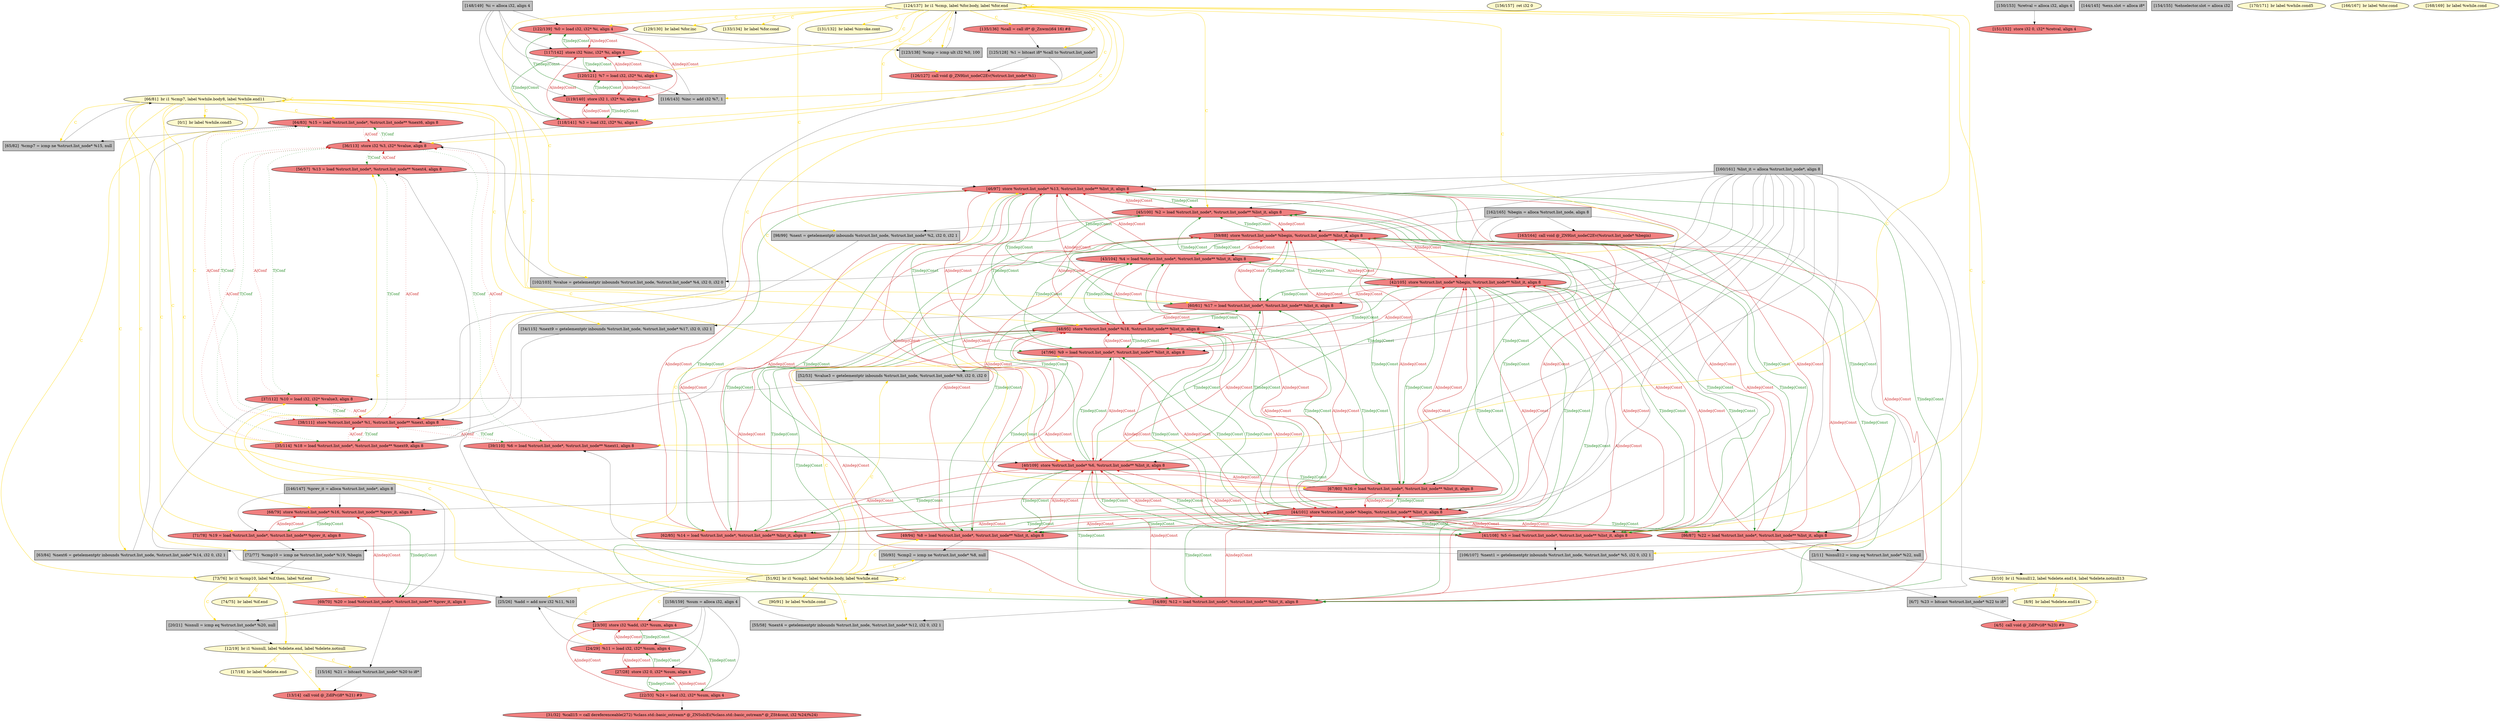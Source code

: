 
digraph G {


node186 [fillcolor=lemonchiffon,label="[66/81]  br i1 %cmp7, label %while.body8, label %while.end11",shape=ellipse,style=filled ]
node185 [fillcolor=lightcoral,label="[24/29]  %11 = load i32, i32* %sum, align 4",shape=ellipse,style=filled ]
node184 [fillcolor=grey,label="[65/82]  %cmp7 = icmp ne %struct.list_node* %15, null",shape=rectangle,style=filled ]
node183 [fillcolor=lightcoral,label="[64/83]  %15 = load %struct.list_node*, %struct.list_node** %next6, align 8",shape=ellipse,style=filled ]
node180 [fillcolor=lemonchiffon,label="[131/132]  br label %invoke.cont",shape=ellipse,style=filled ]
node132 [fillcolor=lightcoral,label="[135/136]  %call = call i8* @_Znwm(i64 16) #8",shape=ellipse,style=filled ]
node160 [fillcolor=lightcoral,label="[45/100]  %2 = load %struct.list_node*, %struct.list_node** %list_it, align 8",shape=ellipse,style=filled ]
node167 [fillcolor=lemonchiffon,label="[73/76]  br i1 %cmp10, label %if.then, label %if.end",shape=ellipse,style=filled ]
node127 [fillcolor=lightcoral,label="[54/89]  %12 = load %struct.list_node*, %struct.list_node** %list_it, align 8",shape=ellipse,style=filled ]
node104 [fillcolor=grey,label="[20/21]  %isnull = icmp eq %struct.list_node* %20, null",shape=rectangle,style=filled ]
node166 [fillcolor=lightcoral,label="[27/28]  store i32 0, i32* %sum, align 4",shape=ellipse,style=filled ]
node136 [fillcolor=lemonchiffon,label="[8/9]  br label %delete.end14",shape=ellipse,style=filled ]
node161 [fillcolor=lightcoral,label="[86/87]  %22 = load %struct.list_node*, %struct.list_node** %list_it, align 8",shape=ellipse,style=filled ]
node125 [fillcolor=lemonchiffon,label="[74/75]  br label %if.end",shape=ellipse,style=filled ]
node124 [fillcolor=grey,label="[125/128]  %1 = bitcast i8* %call to %struct.list_node*",shape=rectangle,style=filled ]
node138 [fillcolor=lemonchiffon,label="[156/157]  ret i32 0",shape=ellipse,style=filled ]
node120 [fillcolor=grey,label="[102/103]  %value = getelementptr inbounds %struct.list_node, %struct.list_node* %4, i32 0, i32 0",shape=rectangle,style=filled ]
node119 [fillcolor=grey,label="[15/16]  %21 = bitcast %struct.list_node* %20 to i8*",shape=rectangle,style=filled ]
node177 [fillcolor=lightcoral,label="[46/97]  store %struct.list_node* %13, %struct.list_node** %list_it, align 8",shape=ellipse,style=filled ]
node118 [fillcolor=grey,label="[150/153]  %retval = alloca i32, align 4",shape=rectangle,style=filled ]
node155 [fillcolor=lightcoral,label="[122/139]  %0 = load i32, i32* %i, align 4",shape=ellipse,style=filled ]
node131 [fillcolor=lightcoral,label="[36/113]  store i32 %3, i32* %value, align 8",shape=ellipse,style=filled ]
node182 [fillcolor=lemonchiffon,label="[17/18]  br label %delete.end",shape=ellipse,style=filled ]
node149 [fillcolor=lightcoral,label="[69/70]  %20 = load %struct.list_node*, %struct.list_node** %prev_it, align 8",shape=ellipse,style=filled ]
node105 [fillcolor=lightcoral,label="[22/33]  %24 = load i32, i32* %sum, align 4",shape=ellipse,style=filled ]
node101 [fillcolor=lemonchiffon,label="[0/1]  br label %while.cond5",shape=ellipse,style=filled ]
node117 [fillcolor=grey,label="[148/149]  %i = alloca i32, align 4",shape=rectangle,style=filled ]
node154 [fillcolor=lightcoral,label="[163/164]  call void @_ZN9list_nodeC2Ev(%struct.list_node* %begin)",shape=ellipse,style=filled ]
node135 [fillcolor=grey,label="[106/107]  %next1 = getelementptr inbounds %struct.list_node, %struct.list_node* %5, i32 0, i32 1",shape=rectangle,style=filled ]
node163 [fillcolor=lemonchiffon,label="[90/91]  br label %while.cond",shape=ellipse,style=filled ]
node110 [fillcolor=grey,label="[144/145]  %exn.slot = alloca i8*",shape=rectangle,style=filled ]
node126 [fillcolor=lightcoral,label="[35/114]  %18 = load %struct.list_node*, %struct.list_node** %next9, align 8",shape=ellipse,style=filled ]
node102 [fillcolor=grey,label="[2/11]  %isnull12 = icmp eq %struct.list_node* %22, null",shape=rectangle,style=filled ]
node108 [fillcolor=grey,label="[116/143]  %inc = add i32 %7, 1",shape=rectangle,style=filled ]
node128 [fillcolor=lightcoral,label="[40/109]  store %struct.list_node* %6, %struct.list_node** %list_it, align 8",shape=ellipse,style=filled ]
node107 [fillcolor=grey,label="[72/77]  %cmp10 = icmp ne %struct.list_node* %19, %begin",shape=rectangle,style=filled ]
node130 [fillcolor=grey,label="[98/99]  %next = getelementptr inbounds %struct.list_node, %struct.list_node* %2, i32 0, i32 1",shape=rectangle,style=filled ]
node170 [fillcolor=lightcoral,label="[49/94]  %8 = load %struct.list_node*, %struct.list_node** %list_it, align 8",shape=ellipse,style=filled ]
node111 [fillcolor=lightcoral,label="[117/142]  store i32 %inc, i32* %i, align 4",shape=ellipse,style=filled ]
node121 [fillcolor=grey,label="[154/155]  %ehselector.slot = alloca i32",shape=rectangle,style=filled ]
node173 [fillcolor=grey,label="[55/58]  %next4 = getelementptr inbounds %struct.list_node, %struct.list_node* %12, i32 0, i32 1",shape=rectangle,style=filled ]
node103 [fillcolor=lemonchiffon,label="[12/19]  br i1 %isnull, label %delete.end, label %delete.notnull",shape=ellipse,style=filled ]
node157 [fillcolor=lightcoral,label="[151/152]  store i32 0, i32* %retval, align 4",shape=ellipse,style=filled ]
node181 [fillcolor=lemonchiffon,label="[170/171]  br label %while.cond5",shape=ellipse,style=filled ]
node106 [fillcolor=grey,label="[34/115]  %next9 = getelementptr inbounds %struct.list_node, %struct.list_node* %17, i32 0, i32 1",shape=rectangle,style=filled ]
node179 [fillcolor=lightcoral,label="[68/79]  store %struct.list_node* %16, %struct.list_node** %prev_it, align 8",shape=ellipse,style=filled ]
node134 [fillcolor=lemonchiffon,label="[3/10]  br i1 %isnull12, label %delete.end14, label %delete.notnull13",shape=ellipse,style=filled ]
node113 [fillcolor=lightcoral,label="[44/101]  store %struct.list_node* %begin, %struct.list_node** %list_it, align 8",shape=ellipse,style=filled ]
node165 [fillcolor=lemonchiffon,label="[124/137]  br i1 %cmp, label %for.body, label %for.end",shape=ellipse,style=filled ]
node123 [fillcolor=grey,label="[52/53]  %value3 = getelementptr inbounds %struct.list_node, %struct.list_node* %9, i32 0, i32 0",shape=rectangle,style=filled ]
node153 [fillcolor=lightcoral,label="[41/108]  %5 = load %struct.list_node*, %struct.list_node** %list_it, align 8",shape=ellipse,style=filled ]
node115 [fillcolor=lightcoral,label="[118/141]  %3 = load i32, i32* %i, align 4",shape=ellipse,style=filled ]
node133 [fillcolor=lightcoral,label="[126/127]  call void @_ZN9list_nodeC2Ev(%struct.list_node* %1)",shape=ellipse,style=filled ]
node158 [fillcolor=lemonchiffon,label="[166/167]  br label %for.cond",shape=ellipse,style=filled ]
node112 [fillcolor=grey,label="[146/147]  %prev_it = alloca %struct.list_node*, align 8",shape=rectangle,style=filled ]
node168 [fillcolor=lightcoral,label="[62/85]  %14 = load %struct.list_node*, %struct.list_node** %list_it, align 8",shape=ellipse,style=filled ]
node114 [fillcolor=lightcoral,label="[120/121]  %7 = load i32, i32* %i, align 4",shape=ellipse,style=filled ]
node137 [fillcolor=lightcoral,label="[38/111]  store %struct.list_node* %1, %struct.list_node** %next, align 8",shape=ellipse,style=filled ]
node140 [fillcolor=lightcoral,label="[67/80]  %16 = load %struct.list_node*, %struct.list_node** %list_it, align 8",shape=ellipse,style=filled ]
node141 [fillcolor=lightcoral,label="[4/5]  call void @_ZdlPv(i8* %23) #9",shape=ellipse,style=filled ]
node139 [fillcolor=grey,label="[6/7]  %23 = bitcast %struct.list_node* %22 to i8*",shape=rectangle,style=filled ]
node142 [fillcolor=lightcoral,label="[39/110]  %6 = load %struct.list_node*, %struct.list_node** %next1, align 8",shape=ellipse,style=filled ]
node162 [fillcolor=lemonchiffon,label="[168/169]  br label %while.cond",shape=ellipse,style=filled ]
node143 [fillcolor=lemonchiffon,label="[129/130]  br label %for.inc",shape=ellipse,style=filled ]
node144 [fillcolor=lightcoral,label="[47/96]  %9 = load %struct.list_node*, %struct.list_node** %list_it, align 8",shape=ellipse,style=filled ]
node145 [fillcolor=lemonchiffon,label="[133/134]  br label %for.cond",shape=ellipse,style=filled ]
node129 [fillcolor=lightcoral,label="[48/95]  store %struct.list_node* %18, %struct.list_node** %list_it, align 8",shape=ellipse,style=filled ]
node146 [fillcolor=lemonchiffon,label="[51/92]  br i1 %cmp2, label %while.body, label %while.end",shape=ellipse,style=filled ]
node147 [fillcolor=grey,label="[158/159]  %sum = alloca i32, align 4",shape=rectangle,style=filled ]
node148 [fillcolor=grey,label="[160/161]  %list_it = alloca %struct.list_node*, align 8",shape=rectangle,style=filled ]
node116 [fillcolor=grey,label="[63/84]  %next6 = getelementptr inbounds %struct.list_node, %struct.list_node* %14, i32 0, i32 1",shape=rectangle,style=filled ]
node172 [fillcolor=grey,label="[50/93]  %cmp2 = icmp ne %struct.list_node* %8, null",shape=rectangle,style=filled ]
node150 [fillcolor=lightcoral,label="[13/14]  call void @_ZdlPv(i8* %21) #9",shape=ellipse,style=filled ]
node122 [fillcolor=grey,label="[123/138]  %cmp = icmp ult i32 %0, 100",shape=rectangle,style=filled ]
node109 [fillcolor=lightcoral,label="[71/78]  %19 = load %struct.list_node*, %struct.list_node** %prev_it, align 8",shape=ellipse,style=filled ]
node151 [fillcolor=grey,label="[162/165]  %begin = alloca %struct.list_node, align 8",shape=rectangle,style=filled ]
node156 [fillcolor=lightcoral,label="[23/30]  store i32 %add, i32* %sum, align 4",shape=ellipse,style=filled ]
node178 [fillcolor=lightcoral,label="[42/105]  store %struct.list_node* %begin, %struct.list_node** %list_it, align 8",shape=ellipse,style=filled ]
node152 [fillcolor=lightcoral,label="[59/88]  store %struct.list_node* %begin, %struct.list_node** %list_it, align 8",shape=ellipse,style=filled ]
node159 [fillcolor=lightcoral,label="[119/140]  store i32 1, i32* %i, align 4",shape=ellipse,style=filled ]
node164 [fillcolor=lightcoral,label="[60/61]  %17 = load %struct.list_node*, %struct.list_node** %list_it, align 8",shape=ellipse,style=filled ]
node176 [fillcolor=lightcoral,label="[37/112]  %10 = load i32, i32* %value3, align 8",shape=ellipse,style=filled ]
node174 [fillcolor=grey,label="[25/26]  %add = add nsw i32 %11, %10",shape=rectangle,style=filled ]
node169 [fillcolor=lightcoral,label="[43/104]  %4 = load %struct.list_node*, %struct.list_node** %list_it, align 8",shape=ellipse,style=filled ]
node171 [fillcolor=lightcoral,label="[31/32]  %call15 = call dereferenceable(272) %class.std::basic_ostream* @_ZNSolsEi(%class.std::basic_ostream* @_ZSt4cout, i32 %24)%24)",shape=ellipse,style=filled ]
node175 [fillcolor=lightcoral,label="[56/57]  %13 = load %struct.list_node*, %struct.list_node** %next4, align 8",shape=ellipse,style=filled ]

node114->node159 [style=solid,color=firebrick3,label="A|indep|Const",penwidth=1.0,fontcolor=firebrick3 ]
node111->node115 [style=solid,color=forestgreen,label="T|indep|Const",penwidth=1.0,fontcolor=forestgreen ]
node115->node111 [style=solid,color=firebrick3,label="A|indep|Const",penwidth=1.0,fontcolor=firebrick3 ]
node128->node140 [style=solid,color=forestgreen,label="T|indep|Const",penwidth=1.0,fontcolor=forestgreen ]
node140->node128 [style=solid,color=firebrick3,label="A|indep|Const",penwidth=1.0,fontcolor=firebrick3 ]
node131->node175 [style=dotted,color=forestgreen,label="T|Conf",penwidth=1.0,fontcolor=forestgreen ]
node170->node129 [style=solid,color=firebrick3,label="A|indep|Const",penwidth=1.0,fontcolor=firebrick3 ]
node160->node177 [style=solid,color=firebrick3,label="A|indep|Const",penwidth=1.0,fontcolor=firebrick3 ]
node159->node115 [style=solid,color=forestgreen,label="T|indep|Const",penwidth=1.0,fontcolor=forestgreen ]
node115->node159 [style=solid,color=firebrick3,label="A|indep|Const",penwidth=1.0,fontcolor=firebrick3 ]
node128->node169 [style=solid,color=forestgreen,label="T|indep|Const",penwidth=1.0,fontcolor=forestgreen ]
node170->node177 [style=solid,color=firebrick3,label="A|indep|Const",penwidth=1.0,fontcolor=firebrick3 ]
node169->node129 [style=solid,color=firebrick3,label="A|indep|Const",penwidth=1.0,fontcolor=firebrick3 ]
node161->node139 [style=solid,color=black,label="",penwidth=0.5,fontcolor=black ]
node170->node178 [style=solid,color=firebrick3,label="A|indep|Const",penwidth=1.0,fontcolor=firebrick3 ]
node178->node170 [style=solid,color=forestgreen,label="T|indep|Const",penwidth=1.0,fontcolor=forestgreen ]
node156->node105 [style=solid,color=forestgreen,label="T|indep|Const",penwidth=1.0,fontcolor=forestgreen ]
node105->node156 [style=solid,color=firebrick3,label="A|indep|Const",penwidth=1.0,fontcolor=firebrick3 ]
node177->node140 [style=solid,color=forestgreen,label="T|indep|Const",penwidth=1.0,fontcolor=forestgreen ]
node140->node178 [style=solid,color=firebrick3,label="A|indep|Const",penwidth=1.0,fontcolor=firebrick3 ]
node178->node169 [style=solid,color=forestgreen,label="T|indep|Const",penwidth=1.0,fontcolor=forestgreen ]
node179->node149 [style=solid,color=forestgreen,label="T|indep|Const",penwidth=1.0,fontcolor=forestgreen ]
node117->node115 [style=solid,color=black,label="",penwidth=0.5,fontcolor=black ]
node153->node113 [style=solid,color=firebrick3,label="A|indep|Const",penwidth=1.0,fontcolor=firebrick3 ]
node148->node170 [style=solid,color=black,label="",penwidth=0.5,fontcolor=black ]
node124->node133 [style=solid,color=black,label="",penwidth=0.5,fontcolor=black ]
node113->node161 [style=solid,color=forestgreen,label="T|indep|Const",penwidth=1.0,fontcolor=forestgreen ]
node123->node176 [style=solid,color=black,label="",penwidth=0.5,fontcolor=black ]
node112->node149 [style=solid,color=black,label="",penwidth=0.5,fontcolor=black ]
node113->node169 [style=solid,color=forestgreen,label="T|indep|Const",penwidth=1.0,fontcolor=forestgreen ]
node160->node130 [style=solid,color=black,label="",penwidth=0.5,fontcolor=black ]
node149->node119 [style=solid,color=black,label="",penwidth=0.5,fontcolor=black ]
node107->node167 [style=solid,color=black,label="",penwidth=0.5,fontcolor=black ]
node135->node142 [style=solid,color=black,label="",penwidth=0.5,fontcolor=black ]
node114->node108 [style=solid,color=black,label="",penwidth=0.5,fontcolor=black ]
node140->node179 [style=solid,color=black,label="",penwidth=0.5,fontcolor=black ]
node148->node178 [style=solid,color=black,label="",penwidth=0.5,fontcolor=black ]
node127->node173 [style=solid,color=black,label="",penwidth=0.5,fontcolor=black ]
node144->node123 [style=solid,color=black,label="",penwidth=0.5,fontcolor=black ]
node124->node137 [style=solid,color=black,label="",penwidth=0.5,fontcolor=black ]
node185->node156 [style=solid,color=firebrick3,label="A|indep|Const",penwidth=1.0,fontcolor=firebrick3 ]
node170->node113 [style=solid,color=firebrick3,label="A|indep|Const",penwidth=1.0,fontcolor=firebrick3 ]
node104->node103 [style=solid,color=black,label="",penwidth=0.5,fontcolor=black ]
node144->node113 [style=solid,color=firebrick3,label="A|indep|Const",penwidth=1.0,fontcolor=firebrick3 ]
node177->node168 [style=solid,color=forestgreen,label="T|indep|Const",penwidth=1.0,fontcolor=forestgreen ]
node178->node144 [style=solid,color=forestgreen,label="T|indep|Const",penwidth=1.0,fontcolor=forestgreen ]
node137->node175 [style=dotted,color=forestgreen,label="T|Conf",penwidth=1.0,fontcolor=forestgreen ]
node152->node161 [style=solid,color=forestgreen,label="T|indep|Const",penwidth=1.0,fontcolor=forestgreen ]
node168->node128 [style=solid,color=firebrick3,label="A|indep|Const",penwidth=1.0,fontcolor=firebrick3 ]
node129->node170 [style=solid,color=forestgreen,label="T|indep|Const",penwidth=1.0,fontcolor=forestgreen ]
node128->node168 [style=solid,color=forestgreen,label="T|indep|Const",penwidth=1.0,fontcolor=forestgreen ]
node106->node126 [style=solid,color=black,label="",penwidth=0.5,fontcolor=black ]
node168->node116 [style=solid,color=black,label="",penwidth=0.5,fontcolor=black ]
node151->node178 [style=solid,color=black,label="",penwidth=0.5,fontcolor=black ]
node169->node128 [style=solid,color=firebrick3,label="A|indep|Const",penwidth=1.0,fontcolor=firebrick3 ]
node167->node104 [style=solid,color=gold,label="C",penwidth=1.0,fontcolor=gold ]
node164->node113 [style=solid,color=firebrick3,label="A|indep|Const",penwidth=1.0,fontcolor=firebrick3 ]
node113->node164 [style=solid,color=forestgreen,label="T|indep|Const",penwidth=1.0,fontcolor=forestgreen ]
node178->node140 [style=solid,color=forestgreen,label="T|indep|Const",penwidth=1.0,fontcolor=forestgreen ]
node132->node124 [style=solid,color=black,label="",penwidth=0.5,fontcolor=black ]
node111->node114 [style=solid,color=forestgreen,label="T|indep|Const",penwidth=1.0,fontcolor=forestgreen ]
node173->node175 [style=solid,color=black,label="",penwidth=0.5,fontcolor=black ]
node114->node111 [style=solid,color=firebrick3,label="A|indep|Const",penwidth=1.0,fontcolor=firebrick3 ]
node146->node123 [style=solid,color=gold,label="C",penwidth=1.0,fontcolor=gold ]
node175->node177 [style=solid,color=black,label="",penwidth=0.5,fontcolor=black ]
node113->node160 [style=solid,color=forestgreen,label="T|indep|Const",penwidth=1.0,fontcolor=forestgreen ]
node186->node179 [style=solid,color=gold,label="C",penwidth=1.0,fontcolor=gold ]
node152->node160 [style=solid,color=forestgreen,label="T|indep|Const",penwidth=1.0,fontcolor=forestgreen ]
node174->node156 [style=solid,color=black,label="",penwidth=0.5,fontcolor=black ]
node129->node140 [style=solid,color=forestgreen,label="T|indep|Const",penwidth=1.0,fontcolor=forestgreen ]
node112->node179 [style=solid,color=black,label="",penwidth=0.5,fontcolor=black ]
node185->node174 [style=solid,color=black,label="",penwidth=0.5,fontcolor=black ]
node113->node140 [style=solid,color=forestgreen,label="T|indep|Const",penwidth=1.0,fontcolor=forestgreen ]
node177->node164 [style=solid,color=forestgreen,label="T|indep|Const",penwidth=1.0,fontcolor=forestgreen ]
node164->node177 [style=solid,color=firebrick3,label="A|indep|Const",penwidth=1.0,fontcolor=firebrick3 ]
node126->node137 [style=dotted,color=firebrick3,label="A|Conf",penwidth=1.0,fontcolor=firebrick3 ]
node142->node137 [style=dotted,color=firebrick3,label="A|Conf",penwidth=1.0,fontcolor=firebrick3 ]
node137->node142 [style=dotted,color=forestgreen,label="T|Conf",penwidth=1.0,fontcolor=forestgreen ]
node148->node129 [style=solid,color=black,label="",penwidth=0.5,fontcolor=black ]
node146->node172 [style=solid,color=gold,label="C",penwidth=1.0,fontcolor=gold ]
node113->node168 [style=solid,color=forestgreen,label="T|indep|Const",penwidth=1.0,fontcolor=forestgreen ]
node168->node113 [style=solid,color=firebrick3,label="A|indep|Const",penwidth=1.0,fontcolor=firebrick3 ]
node153->node152 [style=solid,color=firebrick3,label="A|indep|Const",penwidth=1.0,fontcolor=firebrick3 ]
node152->node164 [style=solid,color=forestgreen,label="T|indep|Const",penwidth=1.0,fontcolor=forestgreen ]
node183->node184 [style=solid,color=black,label="",penwidth=0.5,fontcolor=black ]
node144->node152 [style=solid,color=firebrick3,label="A|indep|Const",penwidth=1.0,fontcolor=firebrick3 ]
node146->node185 [style=solid,color=gold,label="C",penwidth=1.0,fontcolor=gold ]
node178->node153 [style=solid,color=forestgreen,label="T|indep|Const",penwidth=1.0,fontcolor=forestgreen ]
node153->node178 [style=solid,color=firebrick3,label="A|indep|Const",penwidth=1.0,fontcolor=firebrick3 ]
node108->node111 [style=solid,color=black,label="",penwidth=0.5,fontcolor=black ]
node142->node131 [style=dotted,color=firebrick3,label="A|Conf",penwidth=1.0,fontcolor=firebrick3 ]
node128->node164 [style=solid,color=forestgreen,label="T|indep|Const",penwidth=1.0,fontcolor=forestgreen ]
node129->node153 [style=solid,color=forestgreen,label="T|indep|Const",penwidth=1.0,fontcolor=forestgreen ]
node165->node115 [style=solid,color=gold,label="C",penwidth=1.0,fontcolor=gold ]
node140->node152 [style=solid,color=firebrick3,label="A|indep|Const",penwidth=1.0,fontcolor=firebrick3 ]
node137->node176 [style=dotted,color=forestgreen,label="T|Conf",penwidth=1.0,fontcolor=forestgreen ]
node178->node160 [style=solid,color=forestgreen,label="T|indep|Const",penwidth=1.0,fontcolor=forestgreen ]
node128->node144 [style=solid,color=forestgreen,label="T|indep|Const",penwidth=1.0,fontcolor=forestgreen ]
node160->node178 [style=solid,color=firebrick3,label="A|indep|Const",penwidth=1.0,fontcolor=firebrick3 ]
node160->node113 [style=solid,color=firebrick3,label="A|indep|Const",penwidth=1.0,fontcolor=firebrick3 ]
node179->node109 [style=solid,color=forestgreen,label="T|indep|Const",penwidth=1.0,fontcolor=forestgreen ]
node153->node129 [style=solid,color=firebrick3,label="A|indep|Const",penwidth=1.0,fontcolor=firebrick3 ]
node164->node152 [style=solid,color=firebrick3,label="A|indep|Const",penwidth=1.0,fontcolor=firebrick3 ]
node166->node185 [style=solid,color=forestgreen,label="T|indep|Const",penwidth=1.0,fontcolor=forestgreen ]
node178->node164 [style=solid,color=forestgreen,label="T|indep|Const",penwidth=1.0,fontcolor=forestgreen ]
node186->node101 [style=solid,color=gold,label="C",penwidth=1.0,fontcolor=gold ]
node165->node180 [style=solid,color=gold,label="C",penwidth=1.0,fontcolor=gold ]
node128->node161 [style=solid,color=forestgreen,label="T|indep|Const",penwidth=1.0,fontcolor=forestgreen ]
node105->node166 [style=solid,color=firebrick3,label="A|indep|Const",penwidth=1.0,fontcolor=firebrick3 ]
node166->node105 [style=solid,color=forestgreen,label="T|indep|Const",penwidth=1.0,fontcolor=forestgreen ]
node168->node177 [style=solid,color=firebrick3,label="A|indep|Const",penwidth=1.0,fontcolor=firebrick3 ]
node152->node140 [style=solid,color=forestgreen,label="T|indep|Const",penwidth=1.0,fontcolor=forestgreen ]
node126->node129 [style=solid,color=black,label="",penwidth=0.5,fontcolor=black ]
node165->node169 [style=solid,color=gold,label="C",penwidth=1.0,fontcolor=gold ]
node113->node153 [style=solid,color=forestgreen,label="T|indep|Const",penwidth=1.0,fontcolor=forestgreen ]
node164->node106 [style=solid,color=black,label="",penwidth=0.5,fontcolor=black ]
node186->node109 [style=solid,color=gold,label="C",penwidth=1.0,fontcolor=gold ]
node170->node152 [style=solid,color=firebrick3,label="A|indep|Const",penwidth=1.0,fontcolor=firebrick3 ]
node146->node163 [style=solid,color=gold,label="C",penwidth=1.0,fontcolor=gold ]
node165->node135 [style=solid,color=gold,label="C",penwidth=1.0,fontcolor=gold ]
node127->node177 [style=solid,color=firebrick3,label="A|indep|Const",penwidth=1.0,fontcolor=firebrick3 ]
node134->node139 [style=solid,color=gold,label="C",penwidth=1.0,fontcolor=gold ]
node144->node129 [style=solid,color=firebrick3,label="A|indep|Const",penwidth=1.0,fontcolor=firebrick3 ]
node148->node152 [style=solid,color=black,label="",penwidth=0.5,fontcolor=black ]
node131->node183 [style=dotted,color=forestgreen,label="T|Conf",penwidth=1.0,fontcolor=forestgreen ]
node137->node126 [style=dotted,color=forestgreen,label="T|Conf",penwidth=1.0,fontcolor=forestgreen ]
node127->node178 [style=solid,color=firebrick3,label="A|indep|Const",penwidth=1.0,fontcolor=firebrick3 ]
node140->node113 [style=solid,color=firebrick3,label="A|indep|Const",penwidth=1.0,fontcolor=firebrick3 ]
node152->node144 [style=solid,color=forestgreen,label="T|indep|Const",penwidth=1.0,fontcolor=forestgreen ]
node129->node161 [style=solid,color=forestgreen,label="T|indep|Const",penwidth=1.0,fontcolor=forestgreen ]
node155->node122 [style=solid,color=black,label="",penwidth=0.5,fontcolor=black ]
node175->node137 [style=dotted,color=firebrick3,label="A|Conf",penwidth=1.0,fontcolor=firebrick3 ]
node177->node153 [style=solid,color=forestgreen,label="T|indep|Const",penwidth=1.0,fontcolor=forestgreen ]
node134->node141 [style=solid,color=gold,label="C",penwidth=1.0,fontcolor=gold ]
node152->node127 [style=solid,color=forestgreen,label="T|indep|Const",penwidth=1.0,fontcolor=forestgreen ]
node165->node165 [style=solid,color=gold,label="C",penwidth=1.0,fontcolor=gold ]
node165->node160 [style=solid,color=gold,label="C",penwidth=1.0,fontcolor=gold ]
node165->node131 [style=solid,color=gold,label="C",penwidth=1.0,fontcolor=gold ]
node164->node128 [style=solid,color=firebrick3,label="A|indep|Const",penwidth=1.0,fontcolor=firebrick3 ]
node117->node159 [style=solid,color=black,label="",penwidth=0.5,fontcolor=black ]
node165->node132 [style=solid,color=gold,label="C",penwidth=1.0,fontcolor=gold ]
node149->node179 [style=solid,color=firebrick3,label="A|indep|Const",penwidth=1.0,fontcolor=firebrick3 ]
node142->node128 [style=solid,color=black,label="",penwidth=0.5,fontcolor=black ]
node165->node145 [style=solid,color=gold,label="C",penwidth=1.0,fontcolor=gold ]
node169->node120 [style=solid,color=black,label="",penwidth=0.5,fontcolor=black ]
node115->node131 [style=solid,color=black,label="",penwidth=0.5,fontcolor=black ]
node129->node144 [style=solid,color=forestgreen,label="T|indep|Const",penwidth=1.0,fontcolor=forestgreen ]
node155->node159 [style=solid,color=firebrick3,label="A|indep|Const",penwidth=1.0,fontcolor=firebrick3 ]
node105->node171 [style=solid,color=black,label="",penwidth=0.5,fontcolor=black ]
node164->node178 [style=solid,color=firebrick3,label="A|indep|Const",penwidth=1.0,fontcolor=firebrick3 ]
node146->node146 [style=solid,color=gold,label="C",penwidth=1.0,fontcolor=gold ]
node175->node131 [style=dotted,color=firebrick3,label="A|Conf",penwidth=1.0,fontcolor=firebrick3 ]
node165->node142 [style=solid,color=gold,label="C",penwidth=1.0,fontcolor=gold ]
node146->node156 [style=solid,color=gold,label="C",penwidth=1.0,fontcolor=gold ]
node112->node109 [style=solid,color=black,label="",penwidth=0.5,fontcolor=black ]
node159->node114 [style=solid,color=forestgreen,label="T|indep|Const",penwidth=1.0,fontcolor=forestgreen ]
node168->node152 [style=solid,color=firebrick3,label="A|indep|Const",penwidth=1.0,fontcolor=firebrick3 ]
node146->node176 [style=solid,color=gold,label="C",penwidth=1.0,fontcolor=gold ]
node177->node160 [style=solid,color=forestgreen,label="T|indep|Const",penwidth=1.0,fontcolor=forestgreen ]
node116->node183 [style=solid,color=black,label="",penwidth=0.5,fontcolor=black ]
node151->node154 [style=solid,color=black,label="",penwidth=0.5,fontcolor=black ]
node165->node120 [style=solid,color=gold,label="C",penwidth=1.0,fontcolor=gold ]
node177->node127 [style=solid,color=forestgreen,label="T|indep|Const",penwidth=1.0,fontcolor=forestgreen ]
node109->node107 [style=solid,color=black,label="",penwidth=0.5,fontcolor=black ]
node165->node124 [style=solid,color=gold,label="C",penwidth=1.0,fontcolor=gold ]
node186->node129 [style=solid,color=gold,label="C",penwidth=1.0,fontcolor=gold ]
node156->node185 [style=solid,color=forestgreen,label="T|indep|Const",penwidth=1.0,fontcolor=forestgreen ]
node165->node137 [style=solid,color=gold,label="C",penwidth=1.0,fontcolor=gold ]
node146->node175 [style=solid,color=gold,label="C",penwidth=1.0,fontcolor=gold ]
node151->node113 [style=solid,color=black,label="",penwidth=0.5,fontcolor=black ]
node146->node174 [style=solid,color=gold,label="C",penwidth=1.0,fontcolor=gold ]
node165->node111 [style=solid,color=gold,label="C",penwidth=1.0,fontcolor=gold ]
node172->node146 [style=solid,color=black,label="",penwidth=0.5,fontcolor=black ]
node126->node131 [style=dotted,color=firebrick3,label="A|Conf",penwidth=1.0,fontcolor=firebrick3 ]
node169->node177 [style=solid,color=firebrick3,label="A|indep|Const",penwidth=1.0,fontcolor=firebrick3 ]
node170->node128 [style=solid,color=firebrick3,label="A|indep|Const",penwidth=1.0,fontcolor=firebrick3 ]
node102->node134 [style=solid,color=black,label="",penwidth=0.5,fontcolor=black ]
node140->node129 [style=solid,color=firebrick3,label="A|indep|Const",penwidth=1.0,fontcolor=firebrick3 ]
node161->node178 [style=solid,color=firebrick3,label="A|indep|Const",penwidth=1.0,fontcolor=firebrick3 ]
node160->node128 [style=solid,color=firebrick3,label="A|indep|Const",penwidth=1.0,fontcolor=firebrick3 ]
node148->node144 [style=solid,color=black,label="",penwidth=0.5,fontcolor=black ]
node161->node177 [style=solid,color=firebrick3,label="A|indep|Const",penwidth=1.0,fontcolor=firebrick3 ]
node169->node113 [style=solid,color=firebrick3,label="A|indep|Const",penwidth=1.0,fontcolor=firebrick3 ]
node168->node178 [style=solid,color=firebrick3,label="A|indep|Const",penwidth=1.0,fontcolor=firebrick3 ]
node165->node153 [style=solid,color=gold,label="C",penwidth=1.0,fontcolor=gold ]
node153->node177 [style=solid,color=firebrick3,label="A|indep|Const",penwidth=1.0,fontcolor=firebrick3 ]
node103->node119 [style=solid,color=gold,label="C",penwidth=1.0,fontcolor=gold ]
node165->node155 [style=solid,color=gold,label="C",penwidth=1.0,fontcolor=gold ]
node137->node183 [style=dotted,color=forestgreen,label="T|Conf",penwidth=1.0,fontcolor=forestgreen ]
node186->node140 [style=solid,color=gold,label="C",penwidth=1.0,fontcolor=gold ]
node167->node125 [style=solid,color=gold,label="C",penwidth=1.0,fontcolor=gold ]
node129->node169 [style=solid,color=forestgreen,label="T|indep|Const",penwidth=1.0,fontcolor=forestgreen ]
node131->node126 [style=dotted,color=forestgreen,label="T|Conf",penwidth=1.0,fontcolor=forestgreen ]
node167->node103 [style=solid,color=gold,label="C",penwidth=1.0,fontcolor=gold ]
node148->node169 [style=solid,color=black,label="",penwidth=0.5,fontcolor=black ]
node169->node152 [style=solid,color=firebrick3,label="A|indep|Const",penwidth=1.0,fontcolor=firebrick3 ]
node177->node170 [style=solid,color=forestgreen,label="T|indep|Const",penwidth=1.0,fontcolor=forestgreen ]
node134->node136 [style=solid,color=gold,label="C",penwidth=1.0,fontcolor=gold ]
node140->node177 [style=solid,color=firebrick3,label="A|indep|Const",penwidth=1.0,fontcolor=firebrick3 ]
node176->node131 [style=dotted,color=firebrick3,label="A|Conf",penwidth=1.0,fontcolor=firebrick3 ]
node176->node137 [style=dotted,color=firebrick3,label="A|Conf",penwidth=1.0,fontcolor=firebrick3 ]
node103->node182 [style=solid,color=gold,label="C",penwidth=1.0,fontcolor=gold ]
node161->node113 [style=solid,color=firebrick3,label="A|indep|Const",penwidth=1.0,fontcolor=firebrick3 ]
node165->node128 [style=solid,color=gold,label="C",penwidth=1.0,fontcolor=gold ]
node186->node126 [style=solid,color=gold,label="C",penwidth=1.0,fontcolor=gold ]
node127->node113 [style=solid,color=firebrick3,label="A|indep|Const",penwidth=1.0,fontcolor=firebrick3 ]
node161->node102 [style=solid,color=black,label="",penwidth=0.5,fontcolor=black ]
node151->node152 [style=solid,color=black,label="",penwidth=0.5,fontcolor=black ]
node146->node144 [style=solid,color=gold,label="C",penwidth=1.0,fontcolor=gold ]
node186->node186 [style=solid,color=gold,label="C",penwidth=1.0,fontcolor=gold ]
node146->node173 [style=solid,color=gold,label="C",penwidth=1.0,fontcolor=gold ]
node165->node108 [style=solid,color=gold,label="C",penwidth=1.0,fontcolor=gold ]
node165->node130 [style=solid,color=gold,label="C",penwidth=1.0,fontcolor=gold ]
node122->node165 [style=solid,color=black,label="",penwidth=0.5,fontcolor=black ]
node152->node170 [style=solid,color=forestgreen,label="T|indep|Const",penwidth=1.0,fontcolor=forestgreen ]
node186->node164 [style=solid,color=gold,label="C",penwidth=1.0,fontcolor=gold ]
node183->node131 [style=dotted,color=firebrick3,label="A|Conf",penwidth=1.0,fontcolor=firebrick3 ]
node159->node155 [style=solid,color=forestgreen,label="T|indep|Const",penwidth=1.0,fontcolor=forestgreen ]
node113->node127 [style=solid,color=forestgreen,label="T|indep|Const",penwidth=1.0,fontcolor=forestgreen ]
node129->node160 [style=solid,color=forestgreen,label="T|indep|Const",penwidth=1.0,fontcolor=forestgreen ]
node148->node113 [style=solid,color=black,label="",penwidth=0.5,fontcolor=black ]
node128->node160 [style=solid,color=forestgreen,label="T|indep|Const",penwidth=1.0,fontcolor=forestgreen ]
node185->node166 [style=solid,color=firebrick3,label="A|indep|Const",penwidth=1.0,fontcolor=firebrick3 ]
node128->node170 [style=solid,color=forestgreen,label="T|indep|Const",penwidth=1.0,fontcolor=forestgreen ]
node103->node150 [style=solid,color=gold,label="C",penwidth=1.0,fontcolor=gold ]
node149->node104 [style=solid,color=black,label="",penwidth=0.5,fontcolor=black ]
node183->node137 [style=dotted,color=firebrick3,label="A|Conf",penwidth=1.0,fontcolor=firebrick3 ]
node165->node133 [style=solid,color=gold,label="C",penwidth=1.0,fontcolor=gold ]
node168->node129 [style=solid,color=firebrick3,label="A|indep|Const",penwidth=1.0,fontcolor=firebrick3 ]
node144->node178 [style=solid,color=firebrick3,label="A|indep|Const",penwidth=1.0,fontcolor=firebrick3 ]
node129->node168 [style=solid,color=forestgreen,label="T|indep|Const",penwidth=1.0,fontcolor=forestgreen ]
node144->node128 [style=solid,color=firebrick3,label="A|indep|Const",penwidth=1.0,fontcolor=firebrick3 ]
node152->node153 [style=solid,color=forestgreen,label="T|indep|Const",penwidth=1.0,fontcolor=forestgreen ]
node160->node129 [style=solid,color=firebrick3,label="A|indep|Const",penwidth=1.0,fontcolor=firebrick3 ]
node170->node172 [style=solid,color=black,label="",penwidth=0.5,fontcolor=black ]
node165->node122 [style=solid,color=gold,label="C",penwidth=1.0,fontcolor=gold ]
node117->node114 [style=solid,color=black,label="",penwidth=0.5,fontcolor=black ]
node118->node157 [style=solid,color=black,label="",penwidth=0.5,fontcolor=black ]
node146->node170 [style=solid,color=gold,label="C",penwidth=1.0,fontcolor=gold ]
node109->node179 [style=solid,color=firebrick3,label="A|indep|Const",penwidth=1.0,fontcolor=firebrick3 ]
node147->node166 [style=solid,color=black,label="",penwidth=0.5,fontcolor=black ]
node165->node114 [style=solid,color=gold,label="C",penwidth=1.0,fontcolor=gold ]
node111->node155 [style=solid,color=forestgreen,label="T|indep|Const",penwidth=1.0,fontcolor=forestgreen ]
node130->node137 [style=solid,color=black,label="",penwidth=0.5,fontcolor=black ]
node147->node105 [style=solid,color=black,label="",penwidth=0.5,fontcolor=black ]
node117->node111 [style=solid,color=black,label="",penwidth=0.5,fontcolor=black ]
node120->node131 [style=solid,color=black,label="",penwidth=0.5,fontcolor=black ]
node155->node111 [style=solid,color=firebrick3,label="A|indep|Const",penwidth=1.0,fontcolor=firebrick3 ]
node131->node176 [style=dotted,color=forestgreen,label="T|Conf",penwidth=1.0,fontcolor=forestgreen ]
node117->node155 [style=solid,color=black,label="",penwidth=0.5,fontcolor=black ]
node146->node177 [style=solid,color=gold,label="C",penwidth=1.0,fontcolor=gold ]
node186->node116 [style=solid,color=gold,label="C",penwidth=1.0,fontcolor=gold ]
node148->node168 [style=solid,color=black,label="",penwidth=0.5,fontcolor=black ]
node153->node128 [style=solid,color=firebrick3,label="A|indep|Const",penwidth=1.0,fontcolor=firebrick3 ]
node153->node135 [style=solid,color=black,label="",penwidth=0.5,fontcolor=black ]
node161->node129 [style=solid,color=firebrick3,label="A|indep|Const",penwidth=1.0,fontcolor=firebrick3 ]
node147->node156 [style=solid,color=black,label="",penwidth=0.5,fontcolor=black ]
node186->node184 [style=solid,color=gold,label="C",penwidth=1.0,fontcolor=gold ]
node128->node153 [style=solid,color=forestgreen,label="T|indep|Const",penwidth=1.0,fontcolor=forestgreen ]
node177->node144 [style=solid,color=forestgreen,label="T|indep|Const",penwidth=1.0,fontcolor=forestgreen ]
node164->node129 [style=solid,color=firebrick3,label="A|indep|Const",penwidth=1.0,fontcolor=firebrick3 ]
node129->node164 [style=solid,color=forestgreen,label="T|indep|Const",penwidth=1.0,fontcolor=forestgreen ]
node186->node106 [style=solid,color=gold,label="C",penwidth=1.0,fontcolor=gold ]
node184->node186 [style=solid,color=black,label="",penwidth=0.5,fontcolor=black ]
node160->node152 [style=solid,color=firebrick3,label="A|indep|Const",penwidth=1.0,fontcolor=firebrick3 ]
node127->node128 [style=solid,color=firebrick3,label="A|indep|Const",penwidth=1.0,fontcolor=firebrick3 ]
node128->node127 [style=solid,color=forestgreen,label="T|indep|Const",penwidth=1.0,fontcolor=forestgreen ]
node152->node169 [style=solid,color=forestgreen,label="T|indep|Const",penwidth=1.0,fontcolor=forestgreen ]
node161->node152 [style=solid,color=firebrick3,label="A|indep|Const",penwidth=1.0,fontcolor=firebrick3 ]
node148->node128 [style=solid,color=black,label="",penwidth=0.5,fontcolor=black ]
node186->node168 [style=solid,color=gold,label="C",penwidth=1.0,fontcolor=gold ]
node177->node169 [style=solid,color=forestgreen,label="T|indep|Const",penwidth=1.0,fontcolor=forestgreen ]
node146->node127 [style=solid,color=gold,label="C",penwidth=1.0,fontcolor=gold ]
node178->node127 [style=solid,color=forestgreen,label="T|indep|Const",penwidth=1.0,fontcolor=forestgreen ]
node131->node142 [style=dotted,color=forestgreen,label="T|Conf",penwidth=1.0,fontcolor=forestgreen ]
node167->node149 [style=solid,color=gold,label="C",penwidth=1.0,fontcolor=gold ]
node148->node160 [style=solid,color=black,label="",penwidth=0.5,fontcolor=black ]
node186->node107 [style=solid,color=gold,label="C",penwidth=1.0,fontcolor=gold ]
node148->node153 [style=solid,color=black,label="",penwidth=0.5,fontcolor=black ]
node169->node178 [style=solid,color=firebrick3,label="A|indep|Const",penwidth=1.0,fontcolor=firebrick3 ]
node148->node140 [style=solid,color=black,label="",penwidth=0.5,fontcolor=black ]
node161->node128 [style=solid,color=firebrick3,label="A|indep|Const",penwidth=1.0,fontcolor=firebrick3 ]
node148->node161 [style=solid,color=black,label="",penwidth=0.5,fontcolor=black ]
node147->node185 [style=solid,color=black,label="",penwidth=0.5,fontcolor=black ]
node144->node177 [style=solid,color=firebrick3,label="A|indep|Const",penwidth=1.0,fontcolor=firebrick3 ]
node127->node152 [style=solid,color=firebrick3,label="A|indep|Const",penwidth=1.0,fontcolor=firebrick3 ]
node152->node168 [style=solid,color=forestgreen,label="T|indep|Const",penwidth=1.0,fontcolor=forestgreen ]
node176->node174 [style=solid,color=black,label="",penwidth=0.5,fontcolor=black ]
node177->node161 [style=solid,color=forestgreen,label="T|indep|Const",penwidth=1.0,fontcolor=forestgreen ]
node178->node168 [style=solid,color=forestgreen,label="T|indep|Const",penwidth=1.0,fontcolor=forestgreen ]
node165->node143 [style=solid,color=gold,label="C",penwidth=1.0,fontcolor=gold ]
node129->node127 [style=solid,color=forestgreen,label="T|indep|Const",penwidth=1.0,fontcolor=forestgreen ]
node113->node170 [style=solid,color=forestgreen,label="T|indep|Const",penwidth=1.0,fontcolor=forestgreen ]
node186->node167 [style=solid,color=gold,label="C",penwidth=1.0,fontcolor=gold ]
node127->node129 [style=solid,color=firebrick3,label="A|indep|Const",penwidth=1.0,fontcolor=firebrick3 ]
node148->node177 [style=solid,color=black,label="",penwidth=0.5,fontcolor=black ]
node148->node164 [style=solid,color=black,label="",penwidth=0.5,fontcolor=black ]
node113->node144 [style=solid,color=forestgreen,label="T|indep|Const",penwidth=1.0,fontcolor=forestgreen ]
node186->node183 [style=solid,color=gold,label="C",penwidth=1.0,fontcolor=gold ]
node178->node161 [style=solid,color=forestgreen,label="T|indep|Const",penwidth=1.0,fontcolor=forestgreen ]
node119->node150 [style=solid,color=black,label="",penwidth=0.5,fontcolor=black ]
node139->node141 [style=solid,color=black,label="",penwidth=0.5,fontcolor=black ]
node148->node127 [style=solid,color=black,label="",penwidth=0.5,fontcolor=black ]
node151->node107 [style=solid,color=black,label="",penwidth=0.5,fontcolor=black ]


}
